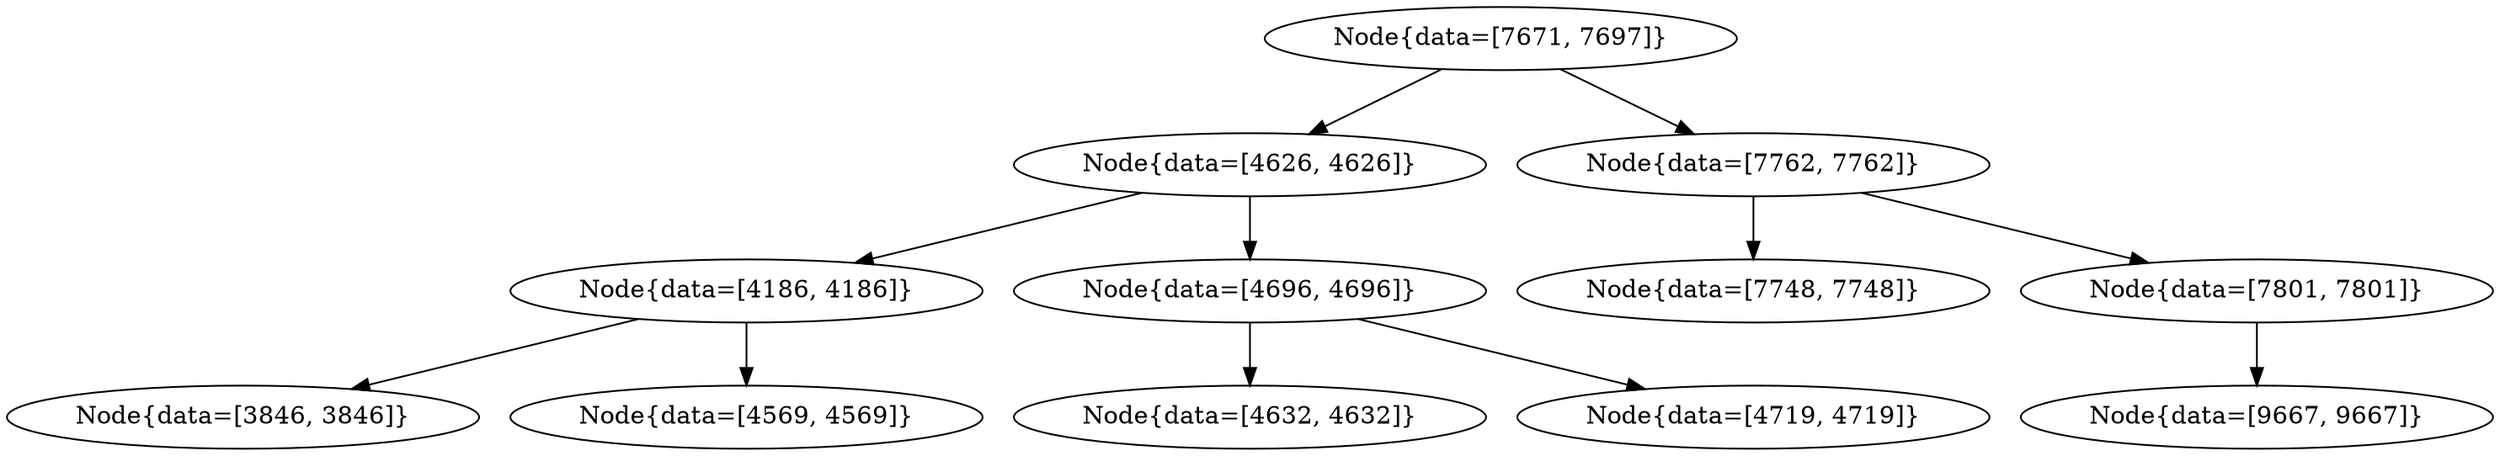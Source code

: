 digraph G{
1209290522 [label="Node{data=[7671, 7697]}"]
1209290522 -> 1870367457
1870367457 [label="Node{data=[4626, 4626]}"]
1870367457 -> 1821215584
1821215584 [label="Node{data=[4186, 4186]}"]
1821215584 -> 1336343423
1336343423 [label="Node{data=[3846, 3846]}"]
1821215584 -> 622854414
622854414 [label="Node{data=[4569, 4569]}"]
1870367457 -> 373275593
373275593 [label="Node{data=[4696, 4696]}"]
373275593 -> 376042725
376042725 [label="Node{data=[4632, 4632]}"]
373275593 -> 1852606548
1852606548 [label="Node{data=[4719, 4719]}"]
1209290522 -> 1273093350
1273093350 [label="Node{data=[7762, 7762]}"]
1273093350 -> 543938464
543938464 [label="Node{data=[7748, 7748]}"]
1273093350 -> 2046611860
2046611860 [label="Node{data=[7801, 7801]}"]
2046611860 -> 1943587031
1943587031 [label="Node{data=[9667, 9667]}"]
}